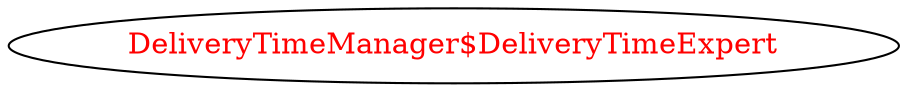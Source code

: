 digraph dependencyGraph {
 concentrate=true;
 ranksep="2.0";
 rankdir="LR"; 
 splines="ortho";
"DeliveryTimeManager$DeliveryTimeExpert" [fontcolor="red"];
}